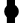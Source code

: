 #java LMPlot ../../../../data/linkage_map/LEPMAP3//05_order_LG13.txt
graph g {
node [fontsize=40,penwidth=4]
edge [penwidth=3]
1[width=0.047140452079103175,height=0.047140452079103175,fixedsize=true]
}
